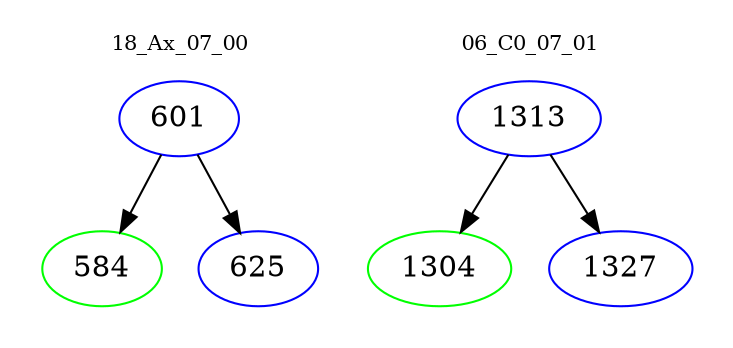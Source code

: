 digraph{
subgraph cluster_0 {
color = white
label = "18_Ax_07_00";
fontsize=10;
T0_601 [label="601", color="blue"]
T0_601 -> T0_584 [color="black"]
T0_584 [label="584", color="green"]
T0_601 -> T0_625 [color="black"]
T0_625 [label="625", color="blue"]
}
subgraph cluster_1 {
color = white
label = "06_C0_07_01";
fontsize=10;
T1_1313 [label="1313", color="blue"]
T1_1313 -> T1_1304 [color="black"]
T1_1304 [label="1304", color="green"]
T1_1313 -> T1_1327 [color="black"]
T1_1327 [label="1327", color="blue"]
}
}
